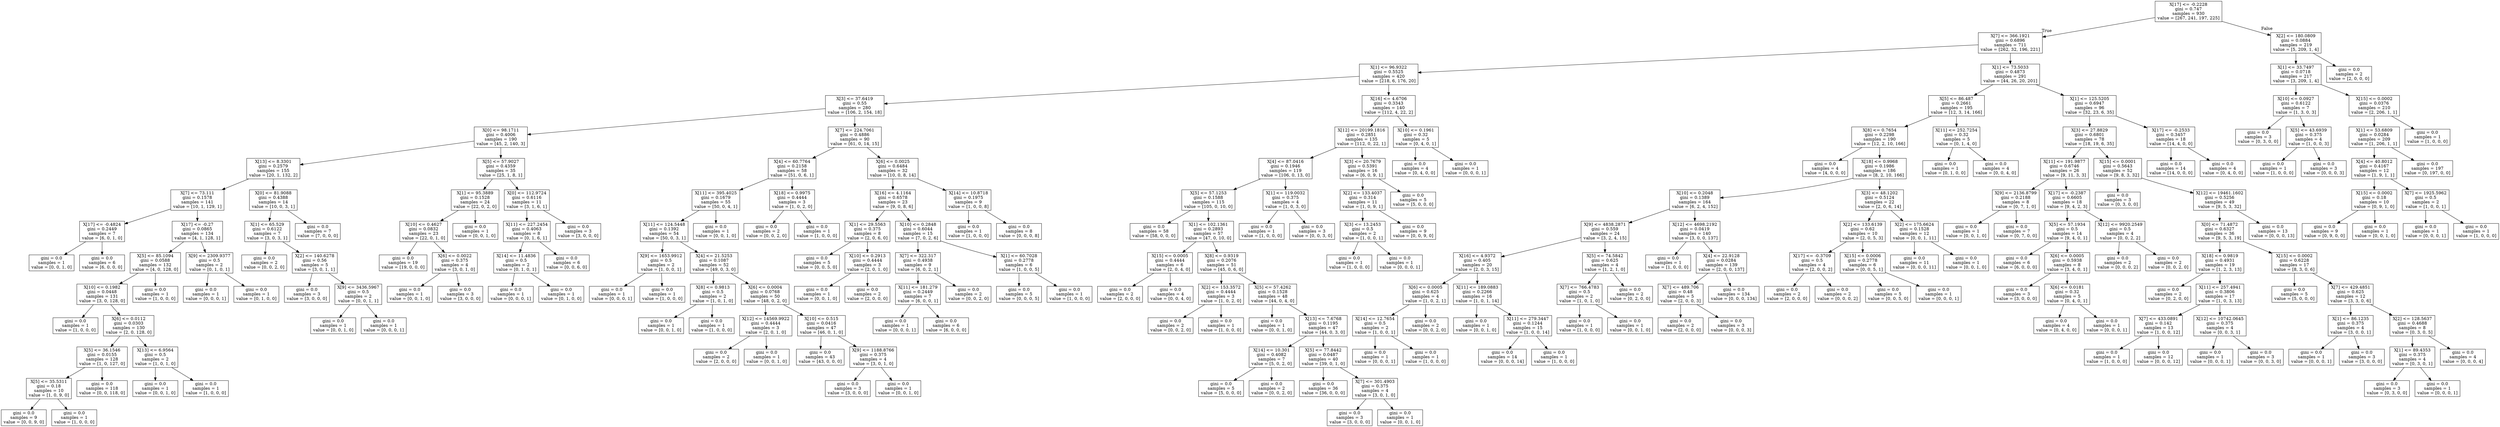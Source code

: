 digraph Tree {
node [shape=box] ;
0 [label="X[17] <= -0.2228\ngini = 0.747\nsamples = 930\nvalue = [267, 241, 197, 225]"] ;
1 [label="X[7] <= 366.1921\ngini = 0.6896\nsamples = 711\nvalue = [262, 32, 196, 221]"] ;
0 -> 1 [labeldistance=2.5, labelangle=45, headlabel="True"] ;
2 [label="X[1] <= 96.9322\ngini = 0.5525\nsamples = 420\nvalue = [218, 6, 176, 20]"] ;
1 -> 2 ;
3 [label="X[3] <= 37.6419\ngini = 0.55\nsamples = 280\nvalue = [106, 2, 154, 18]"] ;
2 -> 3 ;
4 [label="X[0] <= 98.1711\ngini = 0.4006\nsamples = 190\nvalue = [45, 2, 140, 3]"] ;
3 -> 4 ;
5 [label="X[13] <= 8.3301\ngini = 0.2579\nsamples = 155\nvalue = [20, 1, 132, 2]"] ;
4 -> 5 ;
6 [label="X[7] <= 73.111\ngini = 0.1578\nsamples = 141\nvalue = [10, 1, 129, 1]"] ;
5 -> 6 ;
7 [label="X[17] <= -0.4824\ngini = 0.2449\nsamples = 7\nvalue = [6, 0, 1, 0]"] ;
6 -> 7 ;
8 [label="gini = 0.0\nsamples = 1\nvalue = [0, 0, 1, 0]"] ;
7 -> 8 ;
9 [label="gini = 0.0\nsamples = 6\nvalue = [6, 0, 0, 0]"] ;
7 -> 9 ;
10 [label="X[17] <= -0.27\ngini = 0.0865\nsamples = 134\nvalue = [4, 1, 128, 1]"] ;
6 -> 10 ;
11 [label="X[5] <= 85.1094\ngini = 0.0588\nsamples = 132\nvalue = [4, 0, 128, 0]"] ;
10 -> 11 ;
12 [label="X[10] <= 0.1982\ngini = 0.0448\nsamples = 131\nvalue = [3, 0, 128, 0]"] ;
11 -> 12 ;
13 [label="gini = 0.0\nsamples = 1\nvalue = [1, 0, 0, 0]"] ;
12 -> 13 ;
14 [label="X[6] <= 0.0112\ngini = 0.0303\nsamples = 130\nvalue = [2, 0, 128, 0]"] ;
12 -> 14 ;
15 [label="X[5] <= 36.1546\ngini = 0.0155\nsamples = 128\nvalue = [1, 0, 127, 0]"] ;
14 -> 15 ;
16 [label="X[5] <= 35.5311\ngini = 0.18\nsamples = 10\nvalue = [1, 0, 9, 0]"] ;
15 -> 16 ;
17 [label="gini = 0.0\nsamples = 9\nvalue = [0, 0, 9, 0]"] ;
16 -> 17 ;
18 [label="gini = 0.0\nsamples = 1\nvalue = [1, 0, 0, 0]"] ;
16 -> 18 ;
19 [label="gini = 0.0\nsamples = 118\nvalue = [0, 0, 118, 0]"] ;
15 -> 19 ;
20 [label="X[13] <= 6.9564\ngini = 0.5\nsamples = 2\nvalue = [1, 0, 1, 0]"] ;
14 -> 20 ;
21 [label="gini = 0.0\nsamples = 1\nvalue = [0, 0, 1, 0]"] ;
20 -> 21 ;
22 [label="gini = 0.0\nsamples = 1\nvalue = [1, 0, 0, 0]"] ;
20 -> 22 ;
23 [label="gini = 0.0\nsamples = 1\nvalue = [1, 0, 0, 0]"] ;
11 -> 23 ;
24 [label="X[9] <= 2309.9377\ngini = 0.5\nsamples = 2\nvalue = [0, 1, 0, 1]"] ;
10 -> 24 ;
25 [label="gini = 0.0\nsamples = 1\nvalue = [0, 0, 0, 1]"] ;
24 -> 25 ;
26 [label="gini = 0.0\nsamples = 1\nvalue = [0, 1, 0, 0]"] ;
24 -> 26 ;
27 [label="X[0] <= 81.9088\ngini = 0.4388\nsamples = 14\nvalue = [10, 0, 3, 1]"] ;
5 -> 27 ;
28 [label="X[1] <= 65.529\ngini = 0.6122\nsamples = 7\nvalue = [3, 0, 3, 1]"] ;
27 -> 28 ;
29 [label="gini = 0.0\nsamples = 2\nvalue = [0, 0, 2, 0]"] ;
28 -> 29 ;
30 [label="X[2] <= 140.6278\ngini = 0.56\nsamples = 5\nvalue = [3, 0, 1, 1]"] ;
28 -> 30 ;
31 [label="gini = 0.0\nsamples = 3\nvalue = [3, 0, 0, 0]"] ;
30 -> 31 ;
32 [label="X[9] <= 3436.5967\ngini = 0.5\nsamples = 2\nvalue = [0, 0, 1, 1]"] ;
30 -> 32 ;
33 [label="gini = 0.0\nsamples = 1\nvalue = [0, 0, 1, 0]"] ;
32 -> 33 ;
34 [label="gini = 0.0\nsamples = 1\nvalue = [0, 0, 0, 1]"] ;
32 -> 34 ;
35 [label="gini = 0.0\nsamples = 7\nvalue = [7, 0, 0, 0]"] ;
27 -> 35 ;
36 [label="X[5] <= 57.9027\ngini = 0.4359\nsamples = 35\nvalue = [25, 1, 8, 1]"] ;
4 -> 36 ;
37 [label="X[1] <= 95.3889\ngini = 0.1528\nsamples = 24\nvalue = [22, 0, 2, 0]"] ;
36 -> 37 ;
38 [label="X[10] <= 0.4627\ngini = 0.0832\nsamples = 23\nvalue = [22, 0, 1, 0]"] ;
37 -> 38 ;
39 [label="gini = 0.0\nsamples = 19\nvalue = [19, 0, 0, 0]"] ;
38 -> 39 ;
40 [label="X[6] <= 0.0022\ngini = 0.375\nsamples = 4\nvalue = [3, 0, 1, 0]"] ;
38 -> 40 ;
41 [label="gini = 0.0\nsamples = 1\nvalue = [0, 0, 1, 0]"] ;
40 -> 41 ;
42 [label="gini = 0.0\nsamples = 3\nvalue = [3, 0, 0, 0]"] ;
40 -> 42 ;
43 [label="gini = 0.0\nsamples = 1\nvalue = [0, 0, 1, 0]"] ;
37 -> 43 ;
44 [label="X[0] <= 112.9724\ngini = 0.6116\nsamples = 11\nvalue = [3, 1, 6, 1]"] ;
36 -> 44 ;
45 [label="X[11] <= 227.2454\ngini = 0.4063\nsamples = 8\nvalue = [0, 1, 6, 1]"] ;
44 -> 45 ;
46 [label="X[14] <= 11.4836\ngini = 0.5\nsamples = 2\nvalue = [0, 1, 0, 1]"] ;
45 -> 46 ;
47 [label="gini = 0.0\nsamples = 1\nvalue = [0, 0, 0, 1]"] ;
46 -> 47 ;
48 [label="gini = 0.0\nsamples = 1\nvalue = [0, 1, 0, 0]"] ;
46 -> 48 ;
49 [label="gini = 0.0\nsamples = 6\nvalue = [0, 0, 6, 0]"] ;
45 -> 49 ;
50 [label="gini = 0.0\nsamples = 3\nvalue = [3, 0, 0, 0]"] ;
44 -> 50 ;
51 [label="X[7] <= 224.7061\ngini = 0.4886\nsamples = 90\nvalue = [61, 0, 14, 15]"] ;
3 -> 51 ;
52 [label="X[4] <= 60.7764\ngini = 0.2158\nsamples = 58\nvalue = [51, 0, 6, 1]"] ;
51 -> 52 ;
53 [label="X[11] <= 395.4025\ngini = 0.1679\nsamples = 55\nvalue = [50, 0, 4, 1]"] ;
52 -> 53 ;
54 [label="X[11] <= 124.5448\ngini = 0.1392\nsamples = 54\nvalue = [50, 0, 3, 1]"] ;
53 -> 54 ;
55 [label="X[9] <= 1653.9912\ngini = 0.5\nsamples = 2\nvalue = [1, 0, 0, 1]"] ;
54 -> 55 ;
56 [label="gini = 0.0\nsamples = 1\nvalue = [0, 0, 0, 1]"] ;
55 -> 56 ;
57 [label="gini = 0.0\nsamples = 1\nvalue = [1, 0, 0, 0]"] ;
55 -> 57 ;
58 [label="X[4] <= 21.5253\ngini = 0.1087\nsamples = 52\nvalue = [49, 0, 3, 0]"] ;
54 -> 58 ;
59 [label="X[8] <= 0.9813\ngini = 0.5\nsamples = 2\nvalue = [1, 0, 1, 0]"] ;
58 -> 59 ;
60 [label="gini = 0.0\nsamples = 1\nvalue = [0, 0, 1, 0]"] ;
59 -> 60 ;
61 [label="gini = 0.0\nsamples = 1\nvalue = [1, 0, 0, 0]"] ;
59 -> 61 ;
62 [label="X[6] <= 0.0004\ngini = 0.0768\nsamples = 50\nvalue = [48, 0, 2, 0]"] ;
58 -> 62 ;
63 [label="X[12] <= 14569.9922\ngini = 0.4444\nsamples = 3\nvalue = [2, 0, 1, 0]"] ;
62 -> 63 ;
64 [label="gini = 0.0\nsamples = 2\nvalue = [2, 0, 0, 0]"] ;
63 -> 64 ;
65 [label="gini = 0.0\nsamples = 1\nvalue = [0, 0, 1, 0]"] ;
63 -> 65 ;
66 [label="X[10] <= 0.515\ngini = 0.0416\nsamples = 47\nvalue = [46, 0, 1, 0]"] ;
62 -> 66 ;
67 [label="gini = 0.0\nsamples = 43\nvalue = [43, 0, 0, 0]"] ;
66 -> 67 ;
68 [label="X[9] <= 1188.8766\ngini = 0.375\nsamples = 4\nvalue = [3, 0, 1, 0]"] ;
66 -> 68 ;
69 [label="gini = 0.0\nsamples = 3\nvalue = [3, 0, 0, 0]"] ;
68 -> 69 ;
70 [label="gini = 0.0\nsamples = 1\nvalue = [0, 0, 1, 0]"] ;
68 -> 70 ;
71 [label="gini = 0.0\nsamples = 1\nvalue = [0, 0, 1, 0]"] ;
53 -> 71 ;
72 [label="X[18] <= 0.9975\ngini = 0.4444\nsamples = 3\nvalue = [1, 0, 2, 0]"] ;
52 -> 72 ;
73 [label="gini = 0.0\nsamples = 2\nvalue = [0, 0, 2, 0]"] ;
72 -> 73 ;
74 [label="gini = 0.0\nsamples = 1\nvalue = [1, 0, 0, 0]"] ;
72 -> 74 ;
75 [label="X[6] <= 0.0025\ngini = 0.6484\nsamples = 32\nvalue = [10, 0, 8, 14]"] ;
51 -> 75 ;
76 [label="X[16] <= 4.1164\ngini = 0.6578\nsamples = 23\nvalue = [9, 0, 8, 6]"] ;
75 -> 76 ;
77 [label="X[1] <= 29.5563\ngini = 0.375\nsamples = 8\nvalue = [2, 0, 6, 0]"] ;
76 -> 77 ;
78 [label="gini = 0.0\nsamples = 5\nvalue = [0, 0, 5, 0]"] ;
77 -> 78 ;
79 [label="X[10] <= 0.2913\ngini = 0.4444\nsamples = 3\nvalue = [2, 0, 1, 0]"] ;
77 -> 79 ;
80 [label="gini = 0.0\nsamples = 1\nvalue = [0, 0, 1, 0]"] ;
79 -> 80 ;
81 [label="gini = 0.0\nsamples = 2\nvalue = [2, 0, 0, 0]"] ;
79 -> 81 ;
82 [label="X[10] <= 0.2848\ngini = 0.6044\nsamples = 15\nvalue = [7, 0, 2, 6]"] ;
76 -> 82 ;
83 [label="X[7] <= 322.317\ngini = 0.4938\nsamples = 9\nvalue = [6, 0, 2, 1]"] ;
82 -> 83 ;
84 [label="X[11] <= 181.279\ngini = 0.2449\nsamples = 7\nvalue = [6, 0, 0, 1]"] ;
83 -> 84 ;
85 [label="gini = 0.0\nsamples = 1\nvalue = [0, 0, 0, 1]"] ;
84 -> 85 ;
86 [label="gini = 0.0\nsamples = 6\nvalue = [6, 0, 0, 0]"] ;
84 -> 86 ;
87 [label="gini = 0.0\nsamples = 2\nvalue = [0, 0, 2, 0]"] ;
83 -> 87 ;
88 [label="X[1] <= 60.7028\ngini = 0.2778\nsamples = 6\nvalue = [1, 0, 0, 5]"] ;
82 -> 88 ;
89 [label="gini = 0.0\nsamples = 5\nvalue = [0, 0, 0, 5]"] ;
88 -> 89 ;
90 [label="gini = 0.0\nsamples = 1\nvalue = [1, 0, 0, 0]"] ;
88 -> 90 ;
91 [label="X[14] <= 10.8718\ngini = 0.1975\nsamples = 9\nvalue = [1, 0, 0, 8]"] ;
75 -> 91 ;
92 [label="gini = 0.0\nsamples = 1\nvalue = [1, 0, 0, 0]"] ;
91 -> 92 ;
93 [label="gini = 0.0\nsamples = 8\nvalue = [0, 0, 0, 8]"] ;
91 -> 93 ;
94 [label="X[16] <= 4.6706\ngini = 0.3343\nsamples = 140\nvalue = [112, 4, 22, 2]"] ;
2 -> 94 ;
95 [label="X[12] <= 20199.1816\ngini = 0.2851\nsamples = 135\nvalue = [112, 0, 22, 1]"] ;
94 -> 95 ;
96 [label="X[4] <= 87.0416\ngini = 0.1946\nsamples = 119\nvalue = [106, 0, 13, 0]"] ;
95 -> 96 ;
97 [label="X[5] <= 57.1253\ngini = 0.1588\nsamples = 115\nvalue = [105, 0, 10, 0]"] ;
96 -> 97 ;
98 [label="gini = 0.0\nsamples = 58\nvalue = [58, 0, 0, 0]"] ;
97 -> 98 ;
99 [label="X[1] <= 102.1361\ngini = 0.2893\nsamples = 57\nvalue = [47, 0, 10, 0]"] ;
97 -> 99 ;
100 [label="X[15] <= 0.0005\ngini = 0.4444\nsamples = 6\nvalue = [2, 0, 4, 0]"] ;
99 -> 100 ;
101 [label="gini = 0.0\nsamples = 2\nvalue = [2, 0, 0, 0]"] ;
100 -> 101 ;
102 [label="gini = 0.0\nsamples = 4\nvalue = [0, 0, 4, 0]"] ;
100 -> 102 ;
103 [label="X[8] <= 0.9319\ngini = 0.2076\nsamples = 51\nvalue = [45, 0, 6, 0]"] ;
99 -> 103 ;
104 [label="X[2] <= 153.3572\ngini = 0.4444\nsamples = 3\nvalue = [1, 0, 2, 0]"] ;
103 -> 104 ;
105 [label="gini = 0.0\nsamples = 2\nvalue = [0, 0, 2, 0]"] ;
104 -> 105 ;
106 [label="gini = 0.0\nsamples = 1\nvalue = [1, 0, 0, 0]"] ;
104 -> 106 ;
107 [label="X[5] <= 57.4262\ngini = 0.1528\nsamples = 48\nvalue = [44, 0, 4, 0]"] ;
103 -> 107 ;
108 [label="gini = 0.0\nsamples = 1\nvalue = [0, 0, 1, 0]"] ;
107 -> 108 ;
109 [label="X[13] <= 7.6768\ngini = 0.1195\nsamples = 47\nvalue = [44, 0, 3, 0]"] ;
107 -> 109 ;
110 [label="X[14] <= 10.301\ngini = 0.4082\nsamples = 7\nvalue = [5, 0, 2, 0]"] ;
109 -> 110 ;
111 [label="gini = 0.0\nsamples = 5\nvalue = [5, 0, 0, 0]"] ;
110 -> 111 ;
112 [label="gini = 0.0\nsamples = 2\nvalue = [0, 0, 2, 0]"] ;
110 -> 112 ;
113 [label="X[5] <= 77.8442\ngini = 0.0487\nsamples = 40\nvalue = [39, 0, 1, 0]"] ;
109 -> 113 ;
114 [label="gini = 0.0\nsamples = 36\nvalue = [36, 0, 0, 0]"] ;
113 -> 114 ;
115 [label="X[7] <= 301.4903\ngini = 0.375\nsamples = 4\nvalue = [3, 0, 1, 0]"] ;
113 -> 115 ;
116 [label="gini = 0.0\nsamples = 3\nvalue = [3, 0, 0, 0]"] ;
115 -> 116 ;
117 [label="gini = 0.0\nsamples = 1\nvalue = [0, 0, 1, 0]"] ;
115 -> 117 ;
118 [label="X[1] <= 119.0032\ngini = 0.375\nsamples = 4\nvalue = [1, 0, 3, 0]"] ;
96 -> 118 ;
119 [label="gini = 0.0\nsamples = 1\nvalue = [1, 0, 0, 0]"] ;
118 -> 119 ;
120 [label="gini = 0.0\nsamples = 3\nvalue = [0, 0, 3, 0]"] ;
118 -> 120 ;
121 [label="X[3] <= 20.7679\ngini = 0.5391\nsamples = 16\nvalue = [6, 0, 9, 1]"] ;
95 -> 121 ;
122 [label="X[2] <= 133.4037\ngini = 0.314\nsamples = 11\nvalue = [1, 0, 9, 1]"] ;
121 -> 122 ;
123 [label="X[3] <= 13.2453\ngini = 0.5\nsamples = 2\nvalue = [1, 0, 0, 1]"] ;
122 -> 123 ;
124 [label="gini = 0.0\nsamples = 1\nvalue = [1, 0, 0, 0]"] ;
123 -> 124 ;
125 [label="gini = 0.0\nsamples = 1\nvalue = [0, 0, 0, 1]"] ;
123 -> 125 ;
126 [label="gini = 0.0\nsamples = 9\nvalue = [0, 0, 9, 0]"] ;
122 -> 126 ;
127 [label="gini = 0.0\nsamples = 5\nvalue = [5, 0, 0, 0]"] ;
121 -> 127 ;
128 [label="X[10] <= 0.1961\ngini = 0.32\nsamples = 5\nvalue = [0, 4, 0, 1]"] ;
94 -> 128 ;
129 [label="gini = 0.0\nsamples = 4\nvalue = [0, 4, 0, 0]"] ;
128 -> 129 ;
130 [label="gini = 0.0\nsamples = 1\nvalue = [0, 0, 0, 1]"] ;
128 -> 130 ;
131 [label="X[1] <= 73.5033\ngini = 0.4873\nsamples = 291\nvalue = [44, 26, 20, 201]"] ;
1 -> 131 ;
132 [label="X[5] <= 86.487\ngini = 0.2661\nsamples = 195\nvalue = [12, 3, 14, 166]"] ;
131 -> 132 ;
133 [label="X[8] <= 0.7654\ngini = 0.2298\nsamples = 190\nvalue = [12, 2, 10, 166]"] ;
132 -> 133 ;
134 [label="gini = 0.0\nsamples = 4\nvalue = [4, 0, 0, 0]"] ;
133 -> 134 ;
135 [label="X[18] <= 0.9968\ngini = 0.1986\nsamples = 186\nvalue = [8, 2, 10, 166]"] ;
133 -> 135 ;
136 [label="X[10] <= 0.2048\ngini = 0.1389\nsamples = 164\nvalue = [6, 2, 4, 152]"] ;
135 -> 136 ;
137 [label="X[9] <= 4838.2871\ngini = 0.559\nsamples = 24\nvalue = [3, 2, 4, 15]"] ;
136 -> 137 ;
138 [label="X[16] <= 4.9372\ngini = 0.405\nsamples = 20\nvalue = [2, 0, 3, 15]"] ;
137 -> 138 ;
139 [label="X[6] <= 0.0005\ngini = 0.625\nsamples = 4\nvalue = [1, 0, 2, 1]"] ;
138 -> 139 ;
140 [label="X[14] <= 12.7654\ngini = 0.5\nsamples = 2\nvalue = [1, 0, 0, 1]"] ;
139 -> 140 ;
141 [label="gini = 0.0\nsamples = 1\nvalue = [0, 0, 0, 1]"] ;
140 -> 141 ;
142 [label="gini = 0.0\nsamples = 1\nvalue = [1, 0, 0, 0]"] ;
140 -> 142 ;
143 [label="gini = 0.0\nsamples = 2\nvalue = [0, 0, 2, 0]"] ;
139 -> 143 ;
144 [label="X[11] <= 189.0883\ngini = 0.2266\nsamples = 16\nvalue = [1, 0, 1, 14]"] ;
138 -> 144 ;
145 [label="gini = 0.0\nsamples = 1\nvalue = [0, 0, 1, 0]"] ;
144 -> 145 ;
146 [label="X[11] <= 279.3447\ngini = 0.1244\nsamples = 15\nvalue = [1, 0, 0, 14]"] ;
144 -> 146 ;
147 [label="gini = 0.0\nsamples = 14\nvalue = [0, 0, 0, 14]"] ;
146 -> 147 ;
148 [label="gini = 0.0\nsamples = 1\nvalue = [1, 0, 0, 0]"] ;
146 -> 148 ;
149 [label="X[5] <= 74.5842\ngini = 0.625\nsamples = 4\nvalue = [1, 2, 1, 0]"] ;
137 -> 149 ;
150 [label="X[7] <= 766.4783\ngini = 0.5\nsamples = 2\nvalue = [1, 0, 1, 0]"] ;
149 -> 150 ;
151 [label="gini = 0.0\nsamples = 1\nvalue = [1, 0, 0, 0]"] ;
150 -> 151 ;
152 [label="gini = 0.0\nsamples = 1\nvalue = [0, 0, 1, 0]"] ;
150 -> 152 ;
153 [label="gini = 0.0\nsamples = 2\nvalue = [0, 2, 0, 0]"] ;
149 -> 153 ;
154 [label="X[12] <= 4698.2192\ngini = 0.0419\nsamples = 140\nvalue = [3, 0, 0, 137]"] ;
136 -> 154 ;
155 [label="gini = 0.0\nsamples = 1\nvalue = [1, 0, 0, 0]"] ;
154 -> 155 ;
156 [label="X[4] <= 22.9128\ngini = 0.0284\nsamples = 139\nvalue = [2, 0, 0, 137]"] ;
154 -> 156 ;
157 [label="X[7] <= 489.706\ngini = 0.48\nsamples = 5\nvalue = [2, 0, 0, 3]"] ;
156 -> 157 ;
158 [label="gini = 0.0\nsamples = 2\nvalue = [2, 0, 0, 0]"] ;
157 -> 158 ;
159 [label="gini = 0.0\nsamples = 3\nvalue = [0, 0, 0, 3]"] ;
157 -> 159 ;
160 [label="gini = 0.0\nsamples = 134\nvalue = [0, 0, 0, 134]"] ;
156 -> 160 ;
161 [label="X[3] <= 48.1202\ngini = 0.5124\nsamples = 22\nvalue = [2, 0, 6, 14]"] ;
135 -> 161 ;
162 [label="X[2] <= 133.6139\ngini = 0.62\nsamples = 10\nvalue = [2, 0, 5, 3]"] ;
161 -> 162 ;
163 [label="X[17] <= -0.3709\ngini = 0.5\nsamples = 4\nvalue = [2, 0, 0, 2]"] ;
162 -> 163 ;
164 [label="gini = 0.0\nsamples = 2\nvalue = [2, 0, 0, 0]"] ;
163 -> 164 ;
165 [label="gini = 0.0\nsamples = 2\nvalue = [0, 0, 0, 2]"] ;
163 -> 165 ;
166 [label="X[15] <= 0.0006\ngini = 0.2778\nsamples = 6\nvalue = [0, 0, 5, 1]"] ;
162 -> 166 ;
167 [label="gini = 0.0\nsamples = 5\nvalue = [0, 0, 5, 0]"] ;
166 -> 167 ;
168 [label="gini = 0.0\nsamples = 1\nvalue = [0, 0, 0, 1]"] ;
166 -> 168 ;
169 [label="X[2] <= 175.6624\ngini = 0.1528\nsamples = 12\nvalue = [0, 0, 1, 11]"] ;
161 -> 169 ;
170 [label="gini = 0.0\nsamples = 11\nvalue = [0, 0, 0, 11]"] ;
169 -> 170 ;
171 [label="gini = 0.0\nsamples = 1\nvalue = [0, 0, 1, 0]"] ;
169 -> 171 ;
172 [label="X[11] <= 252.7254\ngini = 0.32\nsamples = 5\nvalue = [0, 1, 4, 0]"] ;
132 -> 172 ;
173 [label="gini = 0.0\nsamples = 1\nvalue = [0, 1, 0, 0]"] ;
172 -> 173 ;
174 [label="gini = 0.0\nsamples = 4\nvalue = [0, 0, 4, 0]"] ;
172 -> 174 ;
175 [label="X[1] <= 125.5205\ngini = 0.6947\nsamples = 96\nvalue = [32, 23, 6, 35]"] ;
131 -> 175 ;
176 [label="X[3] <= 27.8829\ngini = 0.6801\nsamples = 78\nvalue = [18, 19, 6, 35]"] ;
175 -> 176 ;
177 [label="X[11] <= 191.9877\ngini = 0.6746\nsamples = 26\nvalue = [9, 11, 3, 3]"] ;
176 -> 177 ;
178 [label="X[9] <= 2136.8799\ngini = 0.2188\nsamples = 8\nvalue = [0, 7, 1, 0]"] ;
177 -> 178 ;
179 [label="gini = 0.0\nsamples = 1\nvalue = [0, 0, 1, 0]"] ;
178 -> 179 ;
180 [label="gini = 0.0\nsamples = 7\nvalue = [0, 7, 0, 0]"] ;
178 -> 180 ;
181 [label="X[17] <= -0.2387\ngini = 0.6605\nsamples = 18\nvalue = [9, 4, 2, 3]"] ;
177 -> 181 ;
182 [label="X[5] <= 57.1934\ngini = 0.5\nsamples = 14\nvalue = [9, 4, 0, 1]"] ;
181 -> 182 ;
183 [label="gini = 0.0\nsamples = 6\nvalue = [6, 0, 0, 0]"] ;
182 -> 183 ;
184 [label="X[6] <= 0.0005\ngini = 0.5938\nsamples = 8\nvalue = [3, 4, 0, 1]"] ;
182 -> 184 ;
185 [label="gini = 0.0\nsamples = 3\nvalue = [3, 0, 0, 0]"] ;
184 -> 185 ;
186 [label="X[6] <= 0.0181\ngini = 0.32\nsamples = 5\nvalue = [0, 4, 0, 1]"] ;
184 -> 186 ;
187 [label="gini = 0.0\nsamples = 4\nvalue = [0, 4, 0, 0]"] ;
186 -> 187 ;
188 [label="gini = 0.0\nsamples = 1\nvalue = [0, 0, 0, 1]"] ;
186 -> 188 ;
189 [label="X[12] <= 9920.2549\ngini = 0.5\nsamples = 4\nvalue = [0, 0, 2, 2]"] ;
181 -> 189 ;
190 [label="gini = 0.0\nsamples = 2\nvalue = [0, 0, 0, 2]"] ;
189 -> 190 ;
191 [label="gini = 0.0\nsamples = 2\nvalue = [0, 0, 2, 0]"] ;
189 -> 191 ;
192 [label="X[15] <= 0.0001\ngini = 0.5643\nsamples = 52\nvalue = [9, 8, 3, 32]"] ;
176 -> 192 ;
193 [label="gini = 0.0\nsamples = 3\nvalue = [0, 3, 0, 0]"] ;
192 -> 193 ;
194 [label="X[12] <= 19461.1602\ngini = 0.5256\nsamples = 49\nvalue = [9, 5, 3, 32]"] ;
192 -> 194 ;
195 [label="X[0] <= 71.4872\ngini = 0.6327\nsamples = 36\nvalue = [9, 5, 3, 19]"] ;
194 -> 195 ;
196 [label="X[18] <= 0.9819\ngini = 0.4931\nsamples = 19\nvalue = [1, 2, 3, 13]"] ;
195 -> 196 ;
197 [label="gini = 0.0\nsamples = 2\nvalue = [0, 2, 0, 0]"] ;
196 -> 197 ;
198 [label="X[11] <= 257.4941\ngini = 0.3806\nsamples = 17\nvalue = [1, 0, 3, 13]"] ;
196 -> 198 ;
199 [label="X[7] <= 433.0891\ngini = 0.142\nsamples = 13\nvalue = [1, 0, 0, 12]"] ;
198 -> 199 ;
200 [label="gini = 0.0\nsamples = 1\nvalue = [1, 0, 0, 0]"] ;
199 -> 200 ;
201 [label="gini = 0.0\nsamples = 12\nvalue = [0, 0, 0, 12]"] ;
199 -> 201 ;
202 [label="X[12] <= 10742.0645\ngini = 0.375\nsamples = 4\nvalue = [0, 0, 3, 1]"] ;
198 -> 202 ;
203 [label="gini = 0.0\nsamples = 1\nvalue = [0, 0, 0, 1]"] ;
202 -> 203 ;
204 [label="gini = 0.0\nsamples = 3\nvalue = [0, 0, 3, 0]"] ;
202 -> 204 ;
205 [label="X[15] <= 0.0002\ngini = 0.6228\nsamples = 17\nvalue = [8, 3, 0, 6]"] ;
195 -> 205 ;
206 [label="gini = 0.0\nsamples = 5\nvalue = [5, 0, 0, 0]"] ;
205 -> 206 ;
207 [label="X[7] <= 429.4851\ngini = 0.625\nsamples = 12\nvalue = [3, 3, 0, 6]"] ;
205 -> 207 ;
208 [label="X[1] <= 86.1235\ngini = 0.375\nsamples = 4\nvalue = [3, 0, 0, 1]"] ;
207 -> 208 ;
209 [label="gini = 0.0\nsamples = 1\nvalue = [0, 0, 0, 1]"] ;
208 -> 209 ;
210 [label="gini = 0.0\nsamples = 3\nvalue = [3, 0, 0, 0]"] ;
208 -> 210 ;
211 [label="X[2] <= 128.5637\ngini = 0.4688\nsamples = 8\nvalue = [0, 3, 0, 5]"] ;
207 -> 211 ;
212 [label="X[1] <= 89.4353\ngini = 0.375\nsamples = 4\nvalue = [0, 3, 0, 1]"] ;
211 -> 212 ;
213 [label="gini = 0.0\nsamples = 3\nvalue = [0, 3, 0, 0]"] ;
212 -> 213 ;
214 [label="gini = 0.0\nsamples = 1\nvalue = [0, 0, 0, 1]"] ;
212 -> 214 ;
215 [label="gini = 0.0\nsamples = 4\nvalue = [0, 0, 0, 4]"] ;
211 -> 215 ;
216 [label="gini = 0.0\nsamples = 13\nvalue = [0, 0, 0, 13]"] ;
194 -> 216 ;
217 [label="X[17] <= -0.2533\ngini = 0.3457\nsamples = 18\nvalue = [14, 4, 0, 0]"] ;
175 -> 217 ;
218 [label="gini = 0.0\nsamples = 14\nvalue = [14, 0, 0, 0]"] ;
217 -> 218 ;
219 [label="gini = 0.0\nsamples = 4\nvalue = [0, 4, 0, 0]"] ;
217 -> 219 ;
220 [label="X[2] <= 180.0809\ngini = 0.0884\nsamples = 219\nvalue = [5, 209, 1, 4]"] ;
0 -> 220 [labeldistance=2.5, labelangle=-45, headlabel="False"] ;
221 [label="X[1] <= 33.7497\ngini = 0.0718\nsamples = 217\nvalue = [3, 209, 1, 4]"] ;
220 -> 221 ;
222 [label="X[10] <= 0.0927\ngini = 0.6122\nsamples = 7\nvalue = [1, 3, 0, 3]"] ;
221 -> 222 ;
223 [label="gini = 0.0\nsamples = 3\nvalue = [0, 3, 0, 0]"] ;
222 -> 223 ;
224 [label="X[5] <= 43.6939\ngini = 0.375\nsamples = 4\nvalue = [1, 0, 0, 3]"] ;
222 -> 224 ;
225 [label="gini = 0.0\nsamples = 1\nvalue = [1, 0, 0, 0]"] ;
224 -> 225 ;
226 [label="gini = 0.0\nsamples = 3\nvalue = [0, 0, 0, 3]"] ;
224 -> 226 ;
227 [label="X[15] <= 0.0002\ngini = 0.0376\nsamples = 210\nvalue = [2, 206, 1, 1]"] ;
221 -> 227 ;
228 [label="X[1] <= 53.6809\ngini = 0.0284\nsamples = 209\nvalue = [1, 206, 1, 1]"] ;
227 -> 228 ;
229 [label="X[4] <= 40.8012\ngini = 0.4167\nsamples = 12\nvalue = [1, 9, 1, 1]"] ;
228 -> 229 ;
230 [label="X[15] <= 0.0002\ngini = 0.18\nsamples = 10\nvalue = [0, 9, 1, 0]"] ;
229 -> 230 ;
231 [label="gini = 0.0\nsamples = 9\nvalue = [0, 9, 0, 0]"] ;
230 -> 231 ;
232 [label="gini = 0.0\nsamples = 1\nvalue = [0, 0, 1, 0]"] ;
230 -> 232 ;
233 [label="X[7] <= 1925.5962\ngini = 0.5\nsamples = 2\nvalue = [1, 0, 0, 1]"] ;
229 -> 233 ;
234 [label="gini = 0.0\nsamples = 1\nvalue = [0, 0, 0, 1]"] ;
233 -> 234 ;
235 [label="gini = 0.0\nsamples = 1\nvalue = [1, 0, 0, 0]"] ;
233 -> 235 ;
236 [label="gini = 0.0\nsamples = 197\nvalue = [0, 197, 0, 0]"] ;
228 -> 236 ;
237 [label="gini = 0.0\nsamples = 1\nvalue = [1, 0, 0, 0]"] ;
227 -> 237 ;
238 [label="gini = 0.0\nsamples = 2\nvalue = [2, 0, 0, 0]"] ;
220 -> 238 ;
}